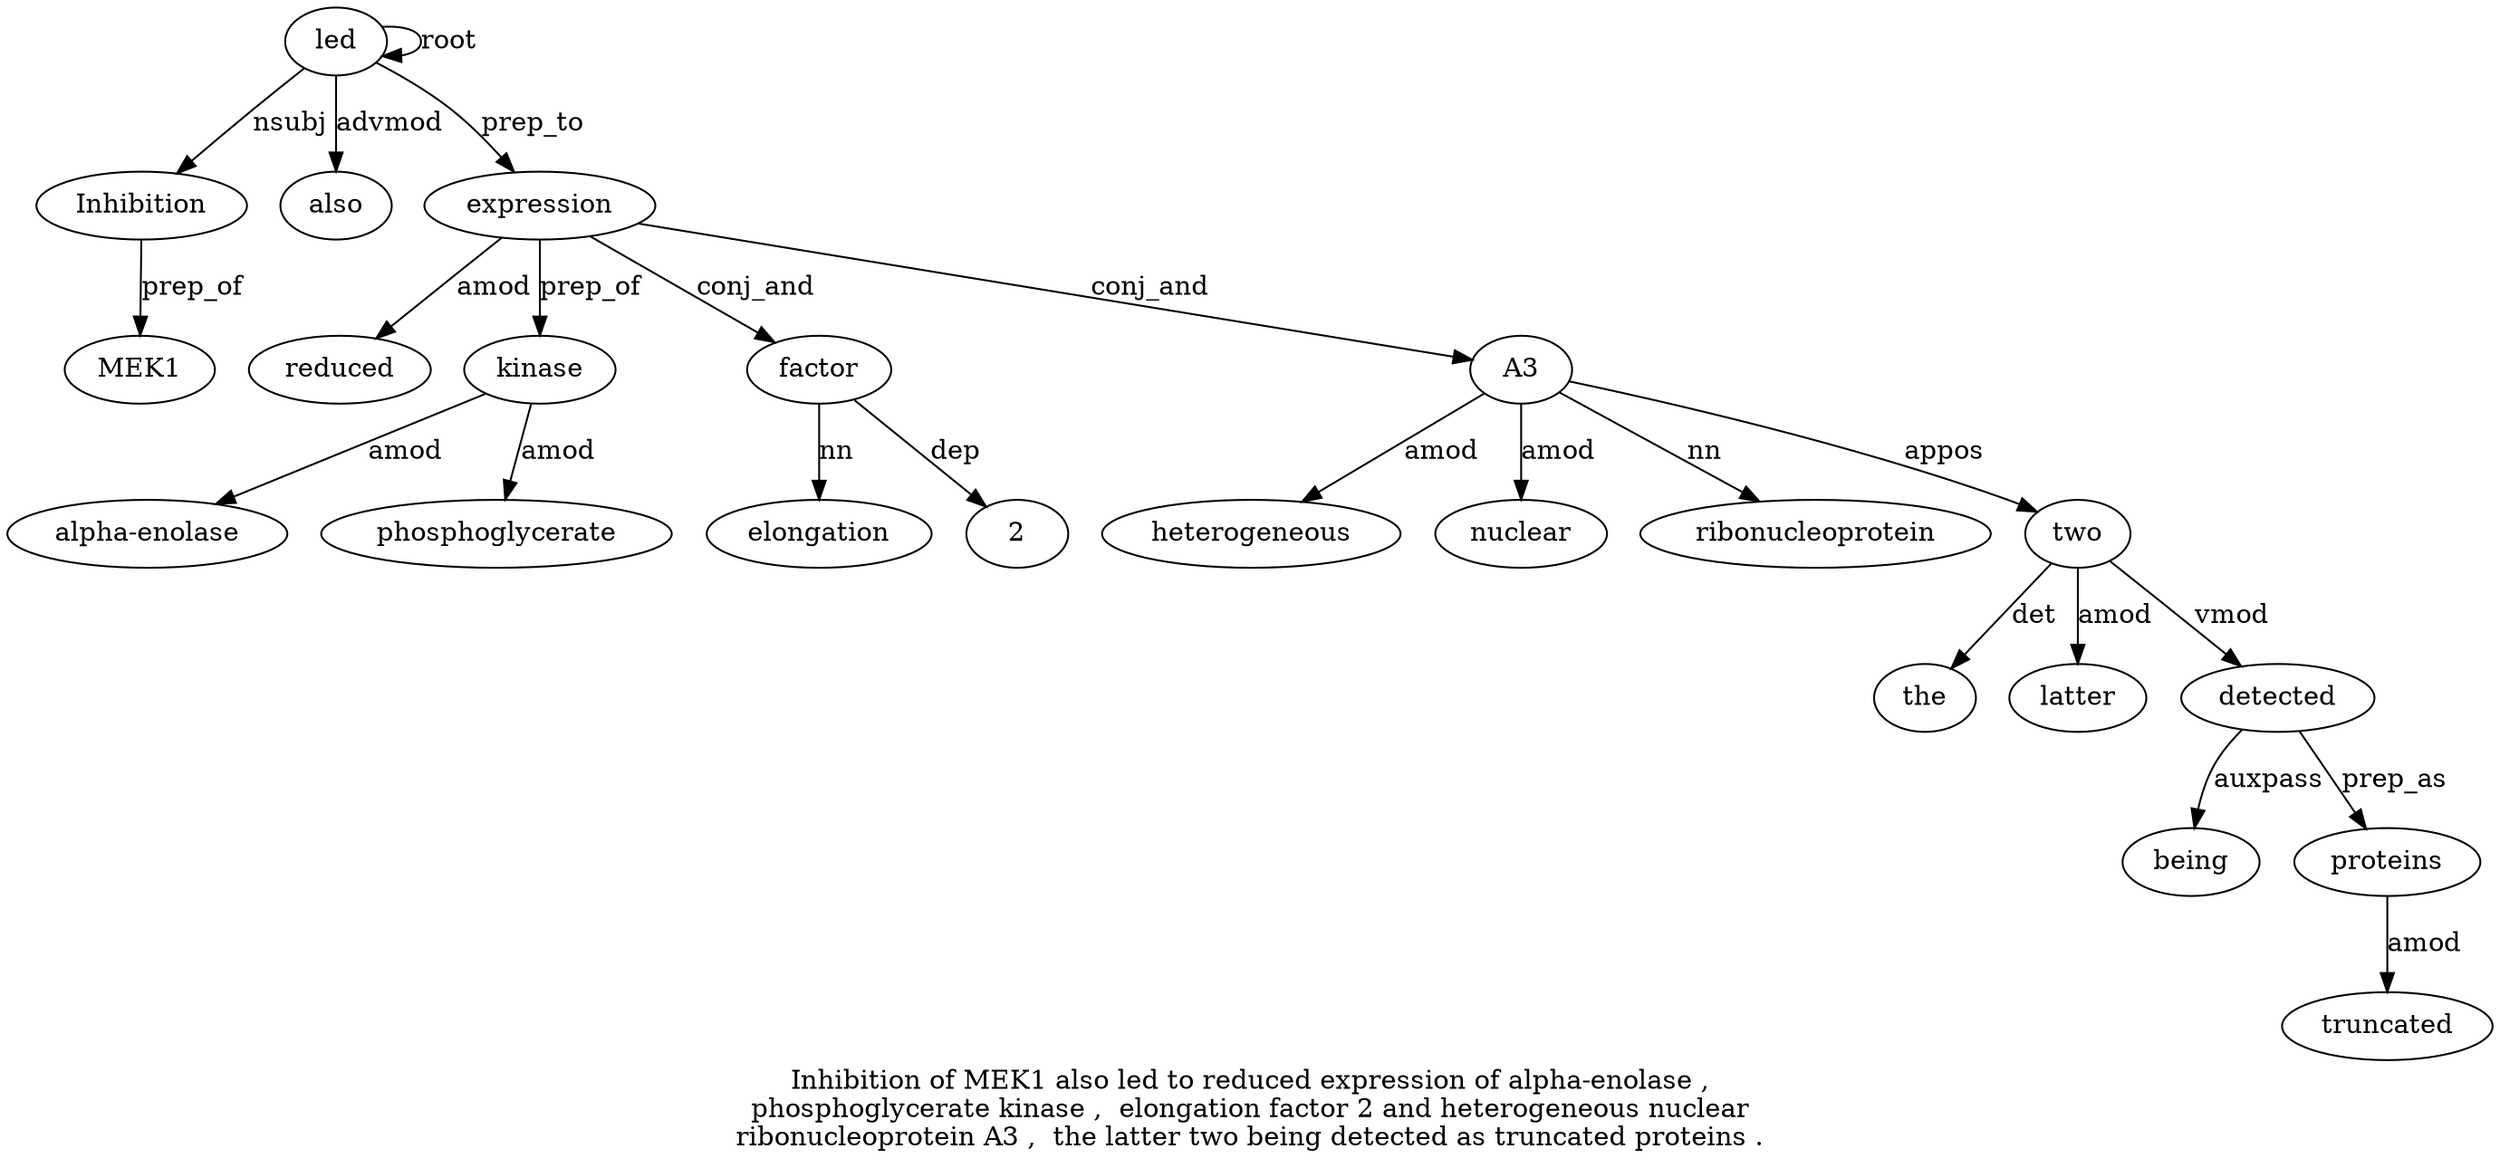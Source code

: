 digraph "Inhibition of MEK1 also led to reduced expression of alpha-enolase ,  phosphoglycerate kinase ,  elongation factor 2 and heterogeneous nuclear ribonucleoprotein A3 ,  the latter two being detected as truncated proteins ." {
label="Inhibition of MEK1 also led to reduced expression of alpha-enolase ,
phosphoglycerate kinase ,  elongation factor 2 and heterogeneous nuclear
ribonucleoprotein A3 ,  the latter two being detected as truncated proteins .";
led5 [style=filled, fillcolor=white, label=led];
Inhibition1 [style=filled, fillcolor=white, label=Inhibition];
led5 -> Inhibition1  [label=nsubj];
MEK13 [style=filled, fillcolor=white, label=MEK1];
Inhibition1 -> MEK13  [label=prep_of];
also4 [style=filled, fillcolor=white, label=also];
led5 -> also4  [label=advmod];
led5 -> led5  [label=root];
expression8 [style=filled, fillcolor=white, label=expression];
reduced7 [style=filled, fillcolor=white, label=reduced];
expression8 -> reduced7  [label=amod];
led5 -> expression8  [label=prep_to];
kinase13 [style=filled, fillcolor=white, label=kinase];
"alpha-enolase10" [style=filled, fillcolor=white, label="alpha-enolase"];
kinase13 -> "alpha-enolase10"  [label=amod];
phosphoglycerate12 [style=filled, fillcolor=white, label=phosphoglycerate];
kinase13 -> phosphoglycerate12  [label=amod];
expression8 -> kinase13  [label=prep_of];
factor16 [style=filled, fillcolor=white, label=factor];
elongation15 [style=filled, fillcolor=white, label=elongation];
factor16 -> elongation15  [label=nn];
expression8 -> factor16  [label=conj_and];
217 [style=filled, fillcolor=white, label=2];
factor16 -> 217  [label=dep];
A322 [style=filled, fillcolor=white, label=A3];
heterogeneous19 [style=filled, fillcolor=white, label=heterogeneous];
A322 -> heterogeneous19  [label=amod];
nuclear20 [style=filled, fillcolor=white, label=nuclear];
A322 -> nuclear20  [label=amod];
ribonucleoprotein21 [style=filled, fillcolor=white, label=ribonucleoprotein];
A322 -> ribonucleoprotein21  [label=nn];
expression8 -> A322  [label=conj_and];
two26 [style=filled, fillcolor=white, label=two];
the24 [style=filled, fillcolor=white, label=the];
two26 -> the24  [label=det];
latter25 [style=filled, fillcolor=white, label=latter];
two26 -> latter25  [label=amod];
A322 -> two26  [label=appos];
detected28 [style=filled, fillcolor=white, label=detected];
being27 [style=filled, fillcolor=white, label=being];
detected28 -> being27  [label=auxpass];
two26 -> detected28  [label=vmod];
proteins31 [style=filled, fillcolor=white, label=proteins];
truncated30 [style=filled, fillcolor=white, label=truncated];
proteins31 -> truncated30  [label=amod];
detected28 -> proteins31  [label=prep_as];
}
